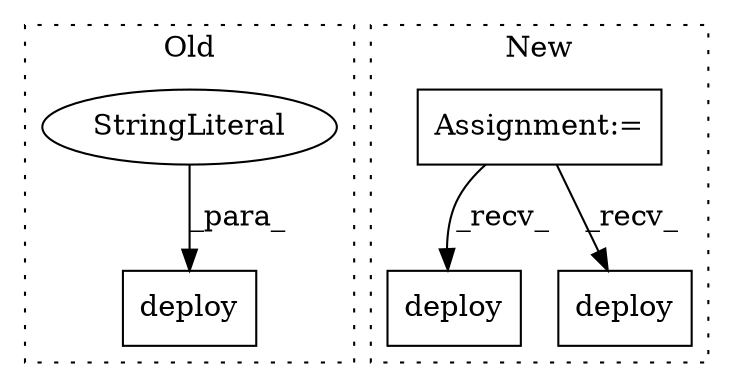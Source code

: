 digraph G {
subgraph cluster0 {
1 [label="deploy" a="32" s="10861,10904" l="7,1" shape="box"];
3 [label="StringLiteral" a="45" s="10876" l="3" shape="ellipse"];
label = "Old";
style="dotted";
}
subgraph cluster1 {
2 [label="deploy" a="32" s="10941" l="8" shape="box"];
4 [label="Assignment:=" a="7" s="10911" l="1" shape="box"];
5 [label="deploy" a="32" s="11262,11274" l="7,1" shape="box"];
label = "New";
style="dotted";
}
3 -> 1 [label="_para_"];
4 -> 2 [label="_recv_"];
4 -> 5 [label="_recv_"];
}